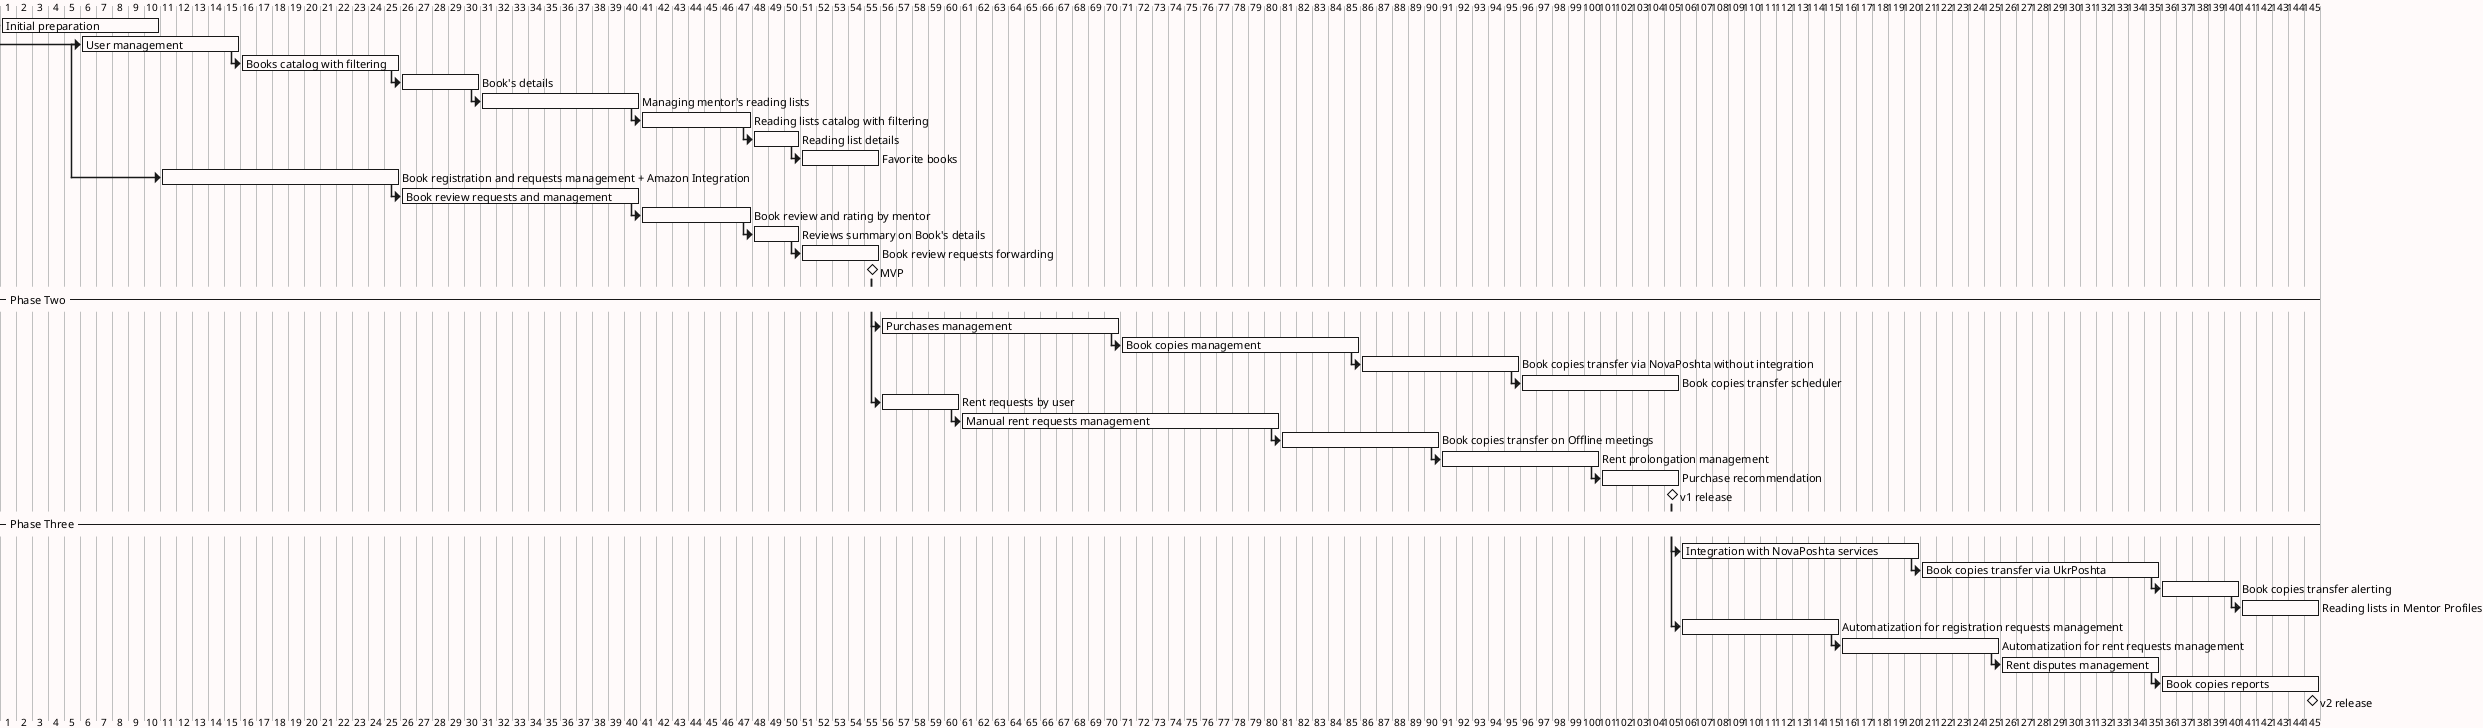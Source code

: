 ```plantuml
@startgantt
<style>
ganttDiagram {
	BackGroundColor Snow
}
</style>

[Initial preparation] lasts 10 days
[User management] starts 5 days after [Initial preparation]'s start
[User management] lasts 10 days
[Books catalog with filtering] starts after [User management]'s end
[Books catalog with filtering] lasts 10 days
[Book's details] starts after [Books catalog with filtering]'s end
[Book's details] lasts 5 days
[Managing mentor's reading lists] starts after [Book's details]'s end
[Managing mentor's reading lists] lasts 10 days
[Reading lists catalog with filtering] starts after [Managing mentor's reading lists]'s end
[Reading lists catalog with filtering] lasts 7 days
[Reading list details] starts after [Reading lists catalog with filtering]'s end
[Reading list details] lasts 3 days
[Favorite books] starts after [Reading list details]'s end
[Favorite books] lasts 5 days

[Book registration and requests management + Amazon Integration] starts 5 days after [User management]'s start
[Book registration and requests management + Amazon Integration] lasts 15 days
[Book review requests and management] starts after [Book registration and requests management + Amazon Integration]'s end
[Book review requests and management] lasts 15 days
[Book review and rating by mentor] starts after [Book review requests and management]'s end
[Book review and rating by mentor] lasts 7 days
[Reviews summary on Book's details] starts after [Book review and rating by mentor]'s end
[Reviews summary on Book's details] lasts 3 days
[Book review requests forwarding] starts after [Reviews summary on Book's details]'s end
[Book review requests forwarding] lasts 5 days

[MVP] happens after [Book review requests forwarding]'s end
[MVP] happens after [Favorite books]'s end
-- Phase Two --
[Purchases management] starts after [MVP]'s end
[Purchases management] lasts 15 days
[Book copies management] starts after [Purchases management]'s end
[Book copies management] lasts 15 days
[Book copies transfer via NovaPoshta without integration] starts after [Book copies management]'s end
[Book copies transfer via NovaPoshta without integration] lasts 10 days
[Book copies transfer scheduler] starts after [Book copies transfer via NovaPoshta without integration]'s end
[Book copies transfer scheduler] lasts 10 days

[Rent requests by user] starts after [MVP]'s end
[Rent requests by user] lasts 5 days
[Manual rent requests management] starts after [Rent requests by user]'s end
[Manual rent requests management] lasts 20 days
[Book copies transfer on Offline meetings] starts after [Manual rent requests management]'s end
[Book copies transfer on Offline meetings] lasts 10 days
[Rent prolongation management] starts after [Book copies transfer on Offline meetings]'s end
[Rent prolongation management] lasts 10 days
[Purchase recommendation] starts after [Rent prolongation management]'s end
[Purchase recommendation] lasts 5 days

[v1 release] happens after [Book copies transfer scheduler]'s end
[v1 release] happens after [Purchase recommendation]'s end
-- Phase Three --
[Integration with NovaPoshta services] starts after [v1 release]'s end
[Integration with NovaPoshta services] lasts 15 days
[Book copies transfer via UkrPoshta] starts after [Integration with NovaPoshta services]'s end
[Book copies transfer via UkrPoshta] lasts 15 days
[Book copies transfer alerting] starts after [Book copies transfer via UkrPoshta]'s end
[Book copies transfer alerting] lasts 5 days
[Reading lists in Mentor Profiles] starts after [Book copies transfer alerting]'s end
[Reading lists in Mentor Profiles] lasts 5 days

[Automatization for registration requests management] starts after [v1 release]'s end
[Automatization for registration requests management] lasts 10 days
[Automatization for rent requests management] starts after [Automatization for registration requests management]'s end
[Automatization for rent requests management] lasts 10 days
[Rent disputes management] starts after [Automatization for rent requests management]'s end
[Rent disputes management] lasts 10 days
[Book copies reports] starts after [Rent disputes management]'s end
[Book copies reports] lasts 10 days

[v2 release] happens after [Reading lists in Mentor Profiles]'s end
[v2 release] happens after [Book copies reports]'s end
@endgantt
```